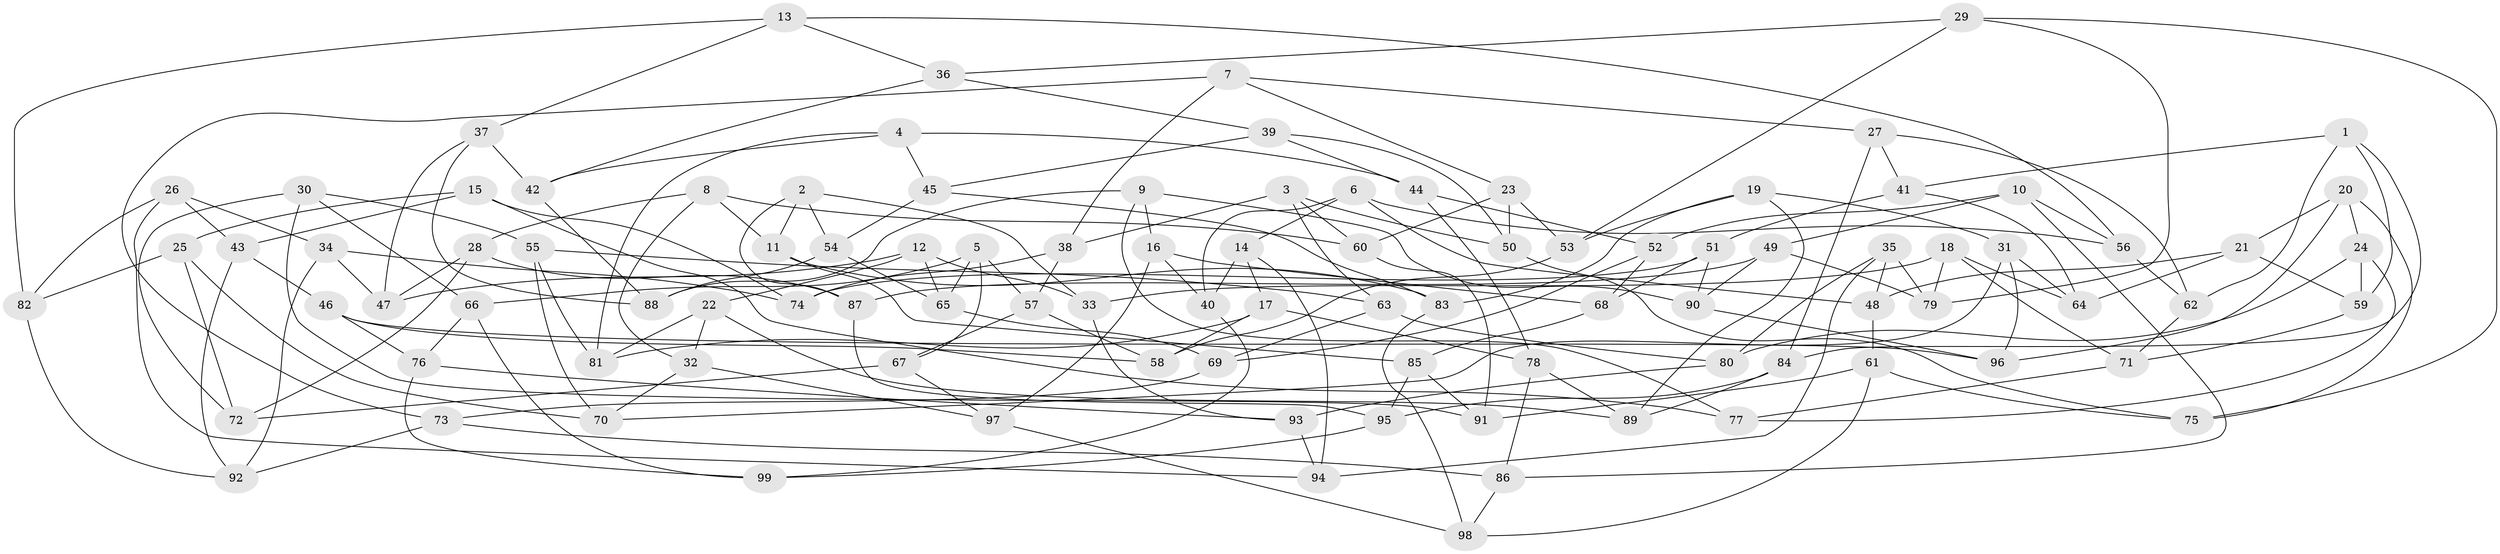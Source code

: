 // Generated by graph-tools (version 1.1) at 2025/50/03/09/25 03:50:50]
// undirected, 99 vertices, 198 edges
graph export_dot {
graph [start="1"]
  node [color=gray90,style=filled];
  1;
  2;
  3;
  4;
  5;
  6;
  7;
  8;
  9;
  10;
  11;
  12;
  13;
  14;
  15;
  16;
  17;
  18;
  19;
  20;
  21;
  22;
  23;
  24;
  25;
  26;
  27;
  28;
  29;
  30;
  31;
  32;
  33;
  34;
  35;
  36;
  37;
  38;
  39;
  40;
  41;
  42;
  43;
  44;
  45;
  46;
  47;
  48;
  49;
  50;
  51;
  52;
  53;
  54;
  55;
  56;
  57;
  58;
  59;
  60;
  61;
  62;
  63;
  64;
  65;
  66;
  67;
  68;
  69;
  70;
  71;
  72;
  73;
  74;
  75;
  76;
  77;
  78;
  79;
  80;
  81;
  82;
  83;
  84;
  85;
  86;
  87;
  88;
  89;
  90;
  91;
  92;
  93;
  94;
  95;
  96;
  97;
  98;
  99;
  1 -- 84;
  1 -- 59;
  1 -- 62;
  1 -- 41;
  2 -- 54;
  2 -- 87;
  2 -- 33;
  2 -- 11;
  3 -- 63;
  3 -- 38;
  3 -- 50;
  3 -- 60;
  4 -- 44;
  4 -- 45;
  4 -- 42;
  4 -- 81;
  5 -- 67;
  5 -- 66;
  5 -- 65;
  5 -- 57;
  6 -- 40;
  6 -- 14;
  6 -- 48;
  6 -- 56;
  7 -- 73;
  7 -- 27;
  7 -- 23;
  7 -- 38;
  8 -- 28;
  8 -- 60;
  8 -- 11;
  8 -- 32;
  9 -- 90;
  9 -- 16;
  9 -- 77;
  9 -- 88;
  10 -- 49;
  10 -- 52;
  10 -- 86;
  10 -- 56;
  11 -- 85;
  11 -- 83;
  12 -- 22;
  12 -- 33;
  12 -- 65;
  12 -- 47;
  13 -- 37;
  13 -- 82;
  13 -- 36;
  13 -- 56;
  14 -- 94;
  14 -- 40;
  14 -- 17;
  15 -- 25;
  15 -- 43;
  15 -- 77;
  15 -- 74;
  16 -- 97;
  16 -- 40;
  16 -- 68;
  17 -- 58;
  17 -- 78;
  17 -- 81;
  18 -- 79;
  18 -- 33;
  18 -- 64;
  18 -- 71;
  19 -- 53;
  19 -- 31;
  19 -- 89;
  19 -- 83;
  20 -- 21;
  20 -- 75;
  20 -- 96;
  20 -- 24;
  21 -- 64;
  21 -- 48;
  21 -- 59;
  22 -- 32;
  22 -- 89;
  22 -- 81;
  23 -- 50;
  23 -- 53;
  23 -- 60;
  24 -- 59;
  24 -- 77;
  24 -- 80;
  25 -- 72;
  25 -- 70;
  25 -- 82;
  26 -- 34;
  26 -- 82;
  26 -- 43;
  26 -- 94;
  27 -- 62;
  27 -- 84;
  27 -- 41;
  28 -- 72;
  28 -- 47;
  28 -- 87;
  29 -- 36;
  29 -- 53;
  29 -- 75;
  29 -- 79;
  30 -- 91;
  30 -- 72;
  30 -- 55;
  30 -- 66;
  31 -- 96;
  31 -- 64;
  31 -- 70;
  32 -- 97;
  32 -- 70;
  33 -- 93;
  34 -- 92;
  34 -- 47;
  34 -- 74;
  35 -- 79;
  35 -- 80;
  35 -- 94;
  35 -- 48;
  36 -- 42;
  36 -- 39;
  37 -- 47;
  37 -- 42;
  37 -- 88;
  38 -- 74;
  38 -- 57;
  39 -- 45;
  39 -- 44;
  39 -- 50;
  40 -- 99;
  41 -- 51;
  41 -- 64;
  42 -- 88;
  43 -- 46;
  43 -- 92;
  44 -- 52;
  44 -- 78;
  45 -- 83;
  45 -- 54;
  46 -- 58;
  46 -- 96;
  46 -- 76;
  48 -- 61;
  49 -- 87;
  49 -- 90;
  49 -- 79;
  50 -- 75;
  51 -- 74;
  51 -- 68;
  51 -- 90;
  52 -- 69;
  52 -- 68;
  53 -- 58;
  54 -- 65;
  54 -- 88;
  55 -- 81;
  55 -- 63;
  55 -- 70;
  56 -- 62;
  57 -- 67;
  57 -- 58;
  59 -- 71;
  60 -- 91;
  61 -- 98;
  61 -- 75;
  61 -- 91;
  62 -- 71;
  63 -- 80;
  63 -- 69;
  65 -- 69;
  66 -- 99;
  66 -- 76;
  67 -- 72;
  67 -- 97;
  68 -- 85;
  69 -- 73;
  71 -- 77;
  73 -- 92;
  73 -- 86;
  76 -- 99;
  76 -- 93;
  78 -- 89;
  78 -- 86;
  80 -- 93;
  82 -- 92;
  83 -- 98;
  84 -- 95;
  84 -- 89;
  85 -- 95;
  85 -- 91;
  86 -- 98;
  87 -- 95;
  90 -- 96;
  93 -- 94;
  95 -- 99;
  97 -- 98;
}
